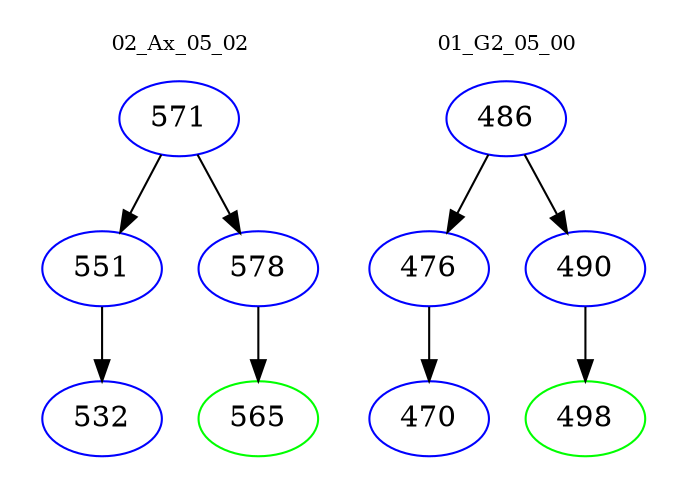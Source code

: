 digraph{
subgraph cluster_0 {
color = white
label = "02_Ax_05_02";
fontsize=10;
T0_571 [label="571", color="blue"]
T0_571 -> T0_551 [color="black"]
T0_551 [label="551", color="blue"]
T0_551 -> T0_532 [color="black"]
T0_532 [label="532", color="blue"]
T0_571 -> T0_578 [color="black"]
T0_578 [label="578", color="blue"]
T0_578 -> T0_565 [color="black"]
T0_565 [label="565", color="green"]
}
subgraph cluster_1 {
color = white
label = "01_G2_05_00";
fontsize=10;
T1_486 [label="486", color="blue"]
T1_486 -> T1_476 [color="black"]
T1_476 [label="476", color="blue"]
T1_476 -> T1_470 [color="black"]
T1_470 [label="470", color="blue"]
T1_486 -> T1_490 [color="black"]
T1_490 [label="490", color="blue"]
T1_490 -> T1_498 [color="black"]
T1_498 [label="498", color="green"]
}
}
